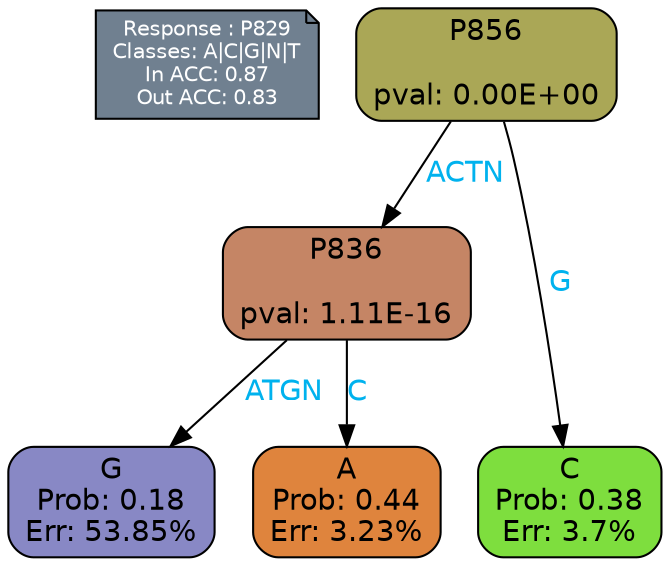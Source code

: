 digraph Tree {
node [shape=box, style="filled, rounded", color="black", fontname=helvetica] ;
graph [ranksep=equally, splines=polylines, bgcolor=transparent, dpi=600] ;
edge [fontname=helvetica] ;
LEGEND [label="Response : P829
Classes: A|C|G|N|T
In ACC: 0.87
Out ACC: 0.83
",shape=note,align=left,style=filled,fillcolor="slategray",fontcolor="white",fontsize=10];1 [label="P856

pval: 0.00E+00", fillcolor="#aaa756"] ;
2 [label="P836

pval: 1.11E-16", fillcolor="#c58565"] ;
3 [label="G
Prob: 0.18
Err: 53.85%", fillcolor="#8888c5"] ;
4 [label="A
Prob: 0.44
Err: 3.23%", fillcolor="#df843d"] ;
5 [label="C
Prob: 0.38
Err: 3.7%", fillcolor="#7ede3e"] ;
1 -> 2 [label="ACTN",fontcolor=deepskyblue2] ;
1 -> 5 [label="G",fontcolor=deepskyblue2] ;
2 -> 3 [label="ATGN",fontcolor=deepskyblue2] ;
2 -> 4 [label="C",fontcolor=deepskyblue2] ;
{rank = same; 3;4;5;}{rank = same; LEGEND;1;}}